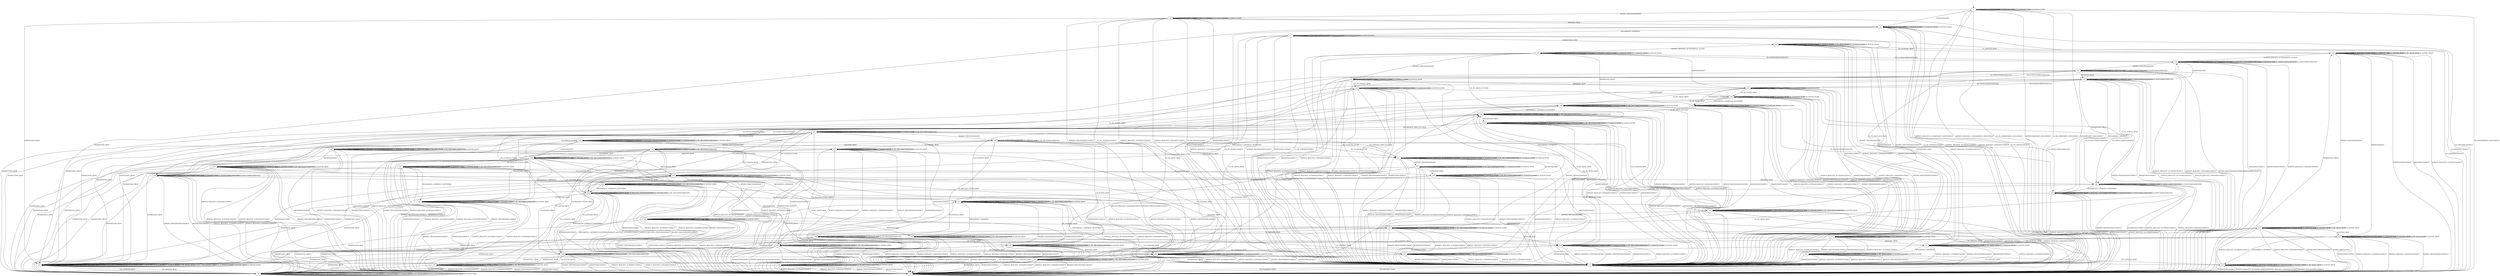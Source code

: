 digraph h10 {
s0 [label="s0"];
s1 [label="s1"];
s2 [label="s2"];
s3 [label="s3"];
s4 [label="s4"];
s5 [label="s5"];
s6 [label="s6"];
s7 [label="s7"];
s8 [label="s8"];
s9 [label="s9"];
s10 [label="s10"];
s11 [label="s11"];
s12 [label="s12"];
s13 [label="s13"];
s14 [label="s14"];
s15 [label="s15"];
s16 [label="s16"];
s17 [label="s17"];
s18 [label="s18"];
s19 [label="s19"];
s20 [label="s20"];
s21 [label="s21"];
s22 [label="s22"];
s23 [label="s23"];
s24 [label="s24"];
s25 [label="s25"];
s26 [label="s26"];
s27 [label="s27"];
s28 [label="s28"];
s29 [label="s29"];
s30 [label="s30"];
s31 [label="s31"];
s32 [label="s32"];
s33 [label="s33"];
s34 [label="s34"];
s35 [label="s35"];
s36 [label="s36"];
s37 [label="s37"];
s38 [label="s38"];
s39 [label="s39"];
s40 [label="s40"];
s41 [label="s41"];
s42 [label="s42"];
s43 [label="s43"];
s44 [label="s44"];
s45 [label="s45"];
s46 [label="s46"];
s47 [label="s47"];
s48 [label="s48"];
s49 [label="s49"];
s50 [label="s50"];
s51 [label="s51"];
s52 [label="s52"];
s53 [label="s53"];
s54 [label="s54"];
s55 [label="s55"];
s56 [label="s56"];
s57 [label="s57"];
s58 [label="s58"];
s59 [label="s59"];
s60 [label="s60"];
s61 [label="s61"];
s0 -> s1 [label="UA_PK_NOK/KEXINIT+DISCONNECT"];
s0 -> s1 [label="KEX30/KEXINIT+DISCONNECT"];
s0 -> s1 [label="SERVICE_REQUEST_AUTH/KEXINIT+DISCONNECT"];
s0 -> s1 [label="SERVICE_REQUEST_CONN/KEXINIT+DISCONNECT"];
s0 -> s1 [label="NEWKEYS/KEXINIT+DISCONNECT"];
s0 -> s0 [label="CH_REQUEST_PTY/CH_NONE"];
s0 -> s2 [label="CH_OPEN/KEXINIT+DISCONNECT"];
s0 -> s0 [label="CH_DATA/CH_NONE"];
s0 -> s1 [label="UA_PK_OK/KEXINIT+DISCONNECT"];
s0 -> s3 [label="KEXINIT_PROCEED/KEXINIT"];
s0 -> s0 [label="CH_CLOSE/CH_NONE"];
s0 -> s4 [label="KEXINIT/KEXINIT"];
s0 -> s0 [label="CH_EOF/CH_NONE"];
s1 -> s1 [label="UA_PK_NOK/NO_CONN"];
s1 -> s1 [label="KEX30/NO_CONN"];
s1 -> s1 [label="SERVICE_REQUEST_AUTH/NO_CONN"];
s1 -> s1 [label="SERVICE_REQUEST_CONN/NO_CONN"];
s1 -> s1 [label="NEWKEYS/NO_CONN"];
s1 -> s1 [label="CH_REQUEST_PTY/CH_NONE"];
s1 -> s2 [label="CH_OPEN/NO_CONN"];
s1 -> s1 [label="CH_DATA/CH_NONE"];
s1 -> s1 [label="UA_PK_OK/NO_CONN"];
s1 -> s1 [label="KEXINIT_PROCEED/NO_CONN"];
s1 -> s1 [label="CH_CLOSE/CH_NONE"];
s1 -> s1 [label="KEXINIT/NO_CONN"];
s1 -> s1 [label="CH_EOF/CH_NONE"];
s2 -> s2 [label="UA_PK_NOK/NO_CONN"];
s2 -> s2 [label="KEX30/NO_CONN"];
s2 -> s2 [label="SERVICE_REQUEST_AUTH/NO_CONN"];
s2 -> s2 [label="SERVICE_REQUEST_CONN/NO_CONN"];
s2 -> s2 [label="NEWKEYS/NO_CONN"];
s2 -> s2 [label="CH_REQUEST_PTY/NO_CONN"];
s2 -> s2 [label="CH_OPEN/CH_MAX"];
s2 -> s2 [label="CH_DATA/NO_CONN"];
s2 -> s2 [label="UA_PK_OK/NO_CONN"];
s2 -> s2 [label="KEXINIT_PROCEED/NO_CONN"];
s2 -> s1 [label="CH_CLOSE/NO_CONN"];
s2 -> s2 [label="KEXINIT/NO_CONN"];
s2 -> s2 [label="CH_EOF/NO_CONN"];
s3 -> s1 [label="UA_PK_NOK/DISCONNECT"];
s3 -> s4 [label="KEX30/NO_RESP"];
s3 -> s1 [label="SERVICE_REQUEST_AUTH/DISCONNECT"];
s3 -> s1 [label="SERVICE_REQUEST_CONN/DISCONNECT"];
s3 -> s5 [label="NEWKEYS/NO_RESP"];
s3 -> s3 [label="CH_REQUEST_PTY/CH_NONE"];
s3 -> s2 [label="CH_OPEN/DISCONNECT"];
s3 -> s3 [label="CH_DATA/CH_NONE"];
s3 -> s1 [label="UA_PK_OK/DISCONNECT"];
s3 -> s1 [label="KEXINIT_PROCEED/DISCONNECT"];
s3 -> s3 [label="CH_CLOSE/CH_NONE"];
s3 -> s1 [label="KEXINIT/DISCONNECT"];
s3 -> s3 [label="CH_EOF/CH_NONE"];
s4 -> s1 [label="UA_PK_NOK/DISCONNECT"];
s4 -> s7 [label="KEX30/KEX31+NEWKEYS"];
s4 -> s1 [label="SERVICE_REQUEST_AUTH/DISCONNECT"];
s4 -> s1 [label="SERVICE_REQUEST_CONN/DISCONNECT"];
s4 -> s5 [label="NEWKEYS/NO_RESP"];
s4 -> s4 [label="CH_REQUEST_PTY/CH_NONE"];
s4 -> s2 [label="CH_OPEN/DISCONNECT"];
s4 -> s4 [label="CH_DATA/CH_NONE"];
s4 -> s1 [label="UA_PK_OK/DISCONNECT"];
s4 -> s1 [label="KEXINIT_PROCEED/DISCONNECT"];
s4 -> s4 [label="CH_CLOSE/CH_NONE"];
s4 -> s1 [label="KEXINIT/DISCONNECT"];
s4 -> s4 [label="CH_EOF/CH_NONE"];
s5 -> s5 [label="UA_PK_NOK/NO_RESP"];
s5 -> s5 [label="KEX30/NO_RESP"];
s5 -> s5 [label="SERVICE_REQUEST_AUTH/NO_RESP"];
s5 -> s5 [label="SERVICE_REQUEST_CONN/NO_RESP"];
s5 -> s5 [label="NEWKEYS/NO_RESP"];
s5 -> s5 [label="CH_REQUEST_PTY/CH_NONE"];
s5 -> s6 [label="CH_OPEN/NO_RESP"];
s5 -> s5 [label="CH_DATA/CH_NONE"];
s5 -> s5 [label="UA_PK_OK/NO_RESP"];
s5 -> s5 [label="KEXINIT_PROCEED/NO_RESP"];
s5 -> s5 [label="CH_CLOSE/CH_NONE"];
s5 -> s5 [label="KEXINIT/NO_RESP"];
s5 -> s5 [label="CH_EOF/CH_NONE"];
s6 -> s6 [label="UA_PK_NOK/NO_RESP"];
s6 -> s6 [label="KEX30/NO_RESP"];
s6 -> s6 [label="SERVICE_REQUEST_AUTH/NO_RESP"];
s6 -> s6 [label="SERVICE_REQUEST_CONN/NO_RESP"];
s6 -> s6 [label="NEWKEYS/NO_RESP"];
s6 -> s6 [label="CH_REQUEST_PTY/NO_RESP"];
s6 -> s6 [label="CH_OPEN/CH_MAX"];
s6 -> s6 [label="CH_DATA/NO_RESP"];
s6 -> s6 [label="UA_PK_OK/NO_RESP"];
s6 -> s6 [label="KEXINIT_PROCEED/NO_RESP"];
s6 -> s5 [label="CH_CLOSE/NO_RESP"];
s6 -> s6 [label="KEXINIT/NO_RESP"];
s6 -> s6 [label="CH_EOF/NO_RESP"];
s7 -> s1 [label="UA_PK_NOK/DISCONNECT"];
s7 -> s7 [label="KEX30/NO_RESP"];
s7 -> s1 [label="SERVICE_REQUEST_AUTH/DISCONNECT"];
s7 -> s1 [label="SERVICE_REQUEST_CONN/DISCONNECT"];
s7 -> s8 [label="NEWKEYS/NO_RESP"];
s7 -> s7 [label="CH_REQUEST_PTY/CH_NONE"];
s7 -> s2 [label="CH_OPEN/DISCONNECT"];
s7 -> s7 [label="CH_DATA/CH_NONE"];
s7 -> s1 [label="UA_PK_OK/DISCONNECT"];
s7 -> s1 [label="KEXINIT_PROCEED/DISCONNECT"];
s7 -> s7 [label="CH_CLOSE/CH_NONE"];
s7 -> s1 [label="KEXINIT/DISCONNECT"];
s7 -> s7 [label="CH_EOF/CH_NONE"];
s8 -> s8 [label="UA_PK_NOK/NO_RESP"];
s8 -> s1 [label="KEX30/DISCONNECT"];
s8 -> s9 [label="SERVICE_REQUEST_AUTH/SERVICE_ACCEPT"];
s8 -> s1 [label="SERVICE_REQUEST_CONN/DISCONNECT"];
s8 -> s1 [label="NEWKEYS/DISCONNECT"];
s8 -> s8 [label="CH_REQUEST_PTY/CH_NONE"];
s8 -> s10 [label="CH_OPEN/NO_RESP"];
s8 -> s8 [label="CH_DATA/CH_NONE"];
s8 -> s8 [label="UA_PK_OK/NO_RESP"];
s8 -> s11 [label="KEXINIT_PROCEED/KEXINIT"];
s8 -> s8 [label="CH_CLOSE/CH_NONE"];
s8 -> s12 [label="KEXINIT/KEXINIT"];
s8 -> s8 [label="CH_EOF/CH_NONE"];
s9 -> s9 [label="UA_PK_NOK/UA_FAILURE"];
s9 -> s1 [label="KEX30/DISCONNECT"];
s9 -> s9 [label="SERVICE_REQUEST_AUTH/SERVICE_ACCEPT"];
s9 -> s1 [label="SERVICE_REQUEST_CONN/DISCONNECT"];
s9 -> s1 [label="NEWKEYS/DISCONNECT"];
s9 -> s9 [label="CH_REQUEST_PTY/CH_NONE"];
s9 -> s13 [label="CH_OPEN/UNIMPLEMENTED"];
s9 -> s9 [label="CH_DATA/CH_NONE"];
s9 -> s14 [label="UA_PK_OK/UA_SUCCESS"];
s9 -> s15 [label="KEXINIT_PROCEED/KEXINIT"];
s9 -> s9 [label="CH_CLOSE/CH_NONE"];
s9 -> s16 [label="KEXINIT/KEXINIT"];
s9 -> s9 [label="CH_EOF/CH_NONE"];
s10 -> s10 [label="UA_PK_NOK/NO_RESP"];
s10 -> s2 [label="KEX30/DISCONNECT"];
s10 -> s13 [label="SERVICE_REQUEST_AUTH/SERVICE_ACCEPT"];
s10 -> s2 [label="SERVICE_REQUEST_CONN/DISCONNECT"];
s10 -> s2 [label="NEWKEYS/DISCONNECT"];
s10 -> s10 [label="CH_REQUEST_PTY/NO_RESP"];
s10 -> s10 [label="CH_OPEN/CH_MAX"];
s10 -> s10 [label="CH_DATA/NO_RESP"];
s10 -> s10 [label="UA_PK_OK/NO_RESP"];
s10 -> s17 [label="KEXINIT_PROCEED/KEXINIT"];
s10 -> s8 [label="CH_CLOSE/NO_RESP"];
s10 -> s18 [label="KEXINIT/KEXINIT"];
s10 -> s10 [label="CH_EOF/NO_RESP"];
s11 -> s11 [label="UA_PK_NOK/NO_RESP"];
s11 -> s12 [label="KEX30/NO_RESP"];
s11 -> s1 [label="SERVICE_REQUEST_AUTH/DISCONNECT"];
s11 -> s1 [label="SERVICE_REQUEST_CONN/DISCONNECT"];
s11 -> s5 [label="NEWKEYS/NO_RESP"];
s11 -> s11 [label="CH_REQUEST_PTY/CH_NONE"];
s11 -> s17 [label="CH_OPEN/NO_RESP"];
s11 -> s11 [label="CH_DATA/CH_NONE"];
s11 -> s11 [label="UA_PK_OK/NO_RESP"];
s11 -> s1 [label="KEXINIT_PROCEED/DISCONNECT"];
s11 -> s11 [label="CH_CLOSE/CH_NONE"];
s11 -> s1 [label="KEXINIT/DISCONNECT"];
s11 -> s11 [label="CH_EOF/CH_NONE"];
s12 -> s12 [label="UA_PK_NOK/NO_RESP"];
s12 -> s19 [label="KEX30/KEX31+NEWKEYS"];
s12 -> s1 [label="SERVICE_REQUEST_AUTH/DISCONNECT"];
s12 -> s1 [label="SERVICE_REQUEST_CONN/DISCONNECT"];
s12 -> s5 [label="NEWKEYS/NO_RESP"];
s12 -> s12 [label="CH_REQUEST_PTY/CH_NONE"];
s12 -> s18 [label="CH_OPEN/NO_RESP"];
s12 -> s12 [label="CH_DATA/CH_NONE"];
s12 -> s12 [label="UA_PK_OK/NO_RESP"];
s12 -> s1 [label="KEXINIT_PROCEED/DISCONNECT"];
s12 -> s12 [label="CH_CLOSE/CH_NONE"];
s12 -> s1 [label="KEXINIT/DISCONNECT"];
s12 -> s12 [label="CH_EOF/CH_NONE"];
s13 -> s13 [label="UA_PK_NOK/UA_FAILURE"];
s13 -> s2 [label="KEX30/DISCONNECT"];
s13 -> s13 [label="SERVICE_REQUEST_AUTH/SERVICE_ACCEPT"];
s13 -> s2 [label="SERVICE_REQUEST_CONN/DISCONNECT"];
s13 -> s2 [label="NEWKEYS/DISCONNECT"];
s13 -> s13 [label="CH_REQUEST_PTY/UNIMPLEMENTED"];
s13 -> s13 [label="CH_OPEN/CH_MAX"];
s13 -> s13 [label="CH_DATA/UNIMPLEMENTED"];
s13 -> s20 [label="UA_PK_OK/UA_SUCCESS"];
s13 -> s21 [label="KEXINIT_PROCEED/KEXINIT"];
s13 -> s9 [label="CH_CLOSE/UNIMPLEMENTED"];
s13 -> s22 [label="KEXINIT/KEXINIT"];
s13 -> s13 [label="CH_EOF/UNIMPLEMENTED"];
s14 -> s14 [label="UA_PK_NOK/UNIMPLEMENTED"];
s14 -> s1 [label="KEX30/DISCONNECT"];
s14 -> s14 [label="SERVICE_REQUEST_AUTH/SERVICE_ACCEPT"];
s14 -> s1 [label="SERVICE_REQUEST_CONN/DISCONNECT"];
s14 -> s1 [label="NEWKEYS/DISCONNECT"];
s14 -> s14 [label="CH_REQUEST_PTY/CH_NONE"];
s14 -> s23 [label="CH_OPEN/CH_OPEN_SUCCESS"];
s14 -> s14 [label="CH_DATA/CH_NONE"];
s14 -> s14 [label="UA_PK_OK/UNIMPLEMENTED"];
s14 -> s24 [label="KEXINIT_PROCEED/KEXINIT"];
s14 -> s14 [label="CH_CLOSE/CH_NONE"];
s14 -> s25 [label="KEXINIT/KEXINIT"];
s14 -> s14 [label="CH_EOF/CH_NONE"];
s15 -> s26 [label="UA_PK_NOK/NO_RESP"];
s15 -> s16 [label="KEX30/NO_RESP"];
s15 -> s1 [label="SERVICE_REQUEST_AUTH/DISCONNECT"];
s15 -> s1 [label="SERVICE_REQUEST_CONN/DISCONNECT"];
s15 -> s5 [label="NEWKEYS/NO_RESP"];
s15 -> s15 [label="CH_REQUEST_PTY/CH_NONE"];
s15 -> s21 [label="CH_OPEN/UNIMPLEMENTED"];
s15 -> s15 [label="CH_DATA/CH_NONE"];
s15 -> s27 [label="UA_PK_OK/NO_RESP"];
s15 -> s1 [label="KEXINIT_PROCEED/DISCONNECT"];
s15 -> s15 [label="CH_CLOSE/CH_NONE"];
s15 -> s1 [label="KEXINIT/DISCONNECT"];
s15 -> s15 [label="CH_EOF/CH_NONE"];
s16 -> s28 [label="UA_PK_NOK/NO_RESP"];
s16 -> s29 [label="KEX30/KEX31+NEWKEYS"];
s16 -> s1 [label="SERVICE_REQUEST_AUTH/DISCONNECT"];
s16 -> s1 [label="SERVICE_REQUEST_CONN/DISCONNECT"];
s16 -> s5 [label="NEWKEYS/NO_RESP"];
s16 -> s16 [label="CH_REQUEST_PTY/CH_NONE"];
s16 -> s22 [label="CH_OPEN/UNIMPLEMENTED"];
s16 -> s16 [label="CH_DATA/CH_NONE"];
s16 -> s30 [label="UA_PK_OK/NO_RESP"];
s16 -> s1 [label="KEXINIT_PROCEED/DISCONNECT"];
s16 -> s16 [label="CH_CLOSE/CH_NONE"];
s16 -> s1 [label="KEXINIT/DISCONNECT"];
s16 -> s16 [label="CH_EOF/CH_NONE"];
s17 -> s17 [label="UA_PK_NOK/NO_RESP"];
s17 -> s18 [label="KEX30/NO_RESP"];
s17 -> s2 [label="SERVICE_REQUEST_AUTH/DISCONNECT"];
s17 -> s2 [label="SERVICE_REQUEST_CONN/DISCONNECT"];
s17 -> s6 [label="NEWKEYS/NO_RESP"];
s17 -> s17 [label="CH_REQUEST_PTY/NO_RESP"];
s17 -> s17 [label="CH_OPEN/CH_MAX"];
s17 -> s17 [label="CH_DATA/NO_RESP"];
s17 -> s17 [label="UA_PK_OK/NO_RESP"];
s17 -> s2 [label="KEXINIT_PROCEED/DISCONNECT"];
s17 -> s11 [label="CH_CLOSE/NO_RESP"];
s17 -> s2 [label="KEXINIT/DISCONNECT"];
s17 -> s17 [label="CH_EOF/NO_RESP"];
s18 -> s18 [label="UA_PK_NOK/NO_RESP"];
s18 -> s31 [label="KEX30/KEX31+NEWKEYS"];
s18 -> s2 [label="SERVICE_REQUEST_AUTH/DISCONNECT"];
s18 -> s2 [label="SERVICE_REQUEST_CONN/DISCONNECT"];
s18 -> s6 [label="NEWKEYS/NO_RESP"];
s18 -> s18 [label="CH_REQUEST_PTY/NO_RESP"];
s18 -> s18 [label="CH_OPEN/CH_MAX"];
s18 -> s18 [label="CH_DATA/NO_RESP"];
s18 -> s18 [label="UA_PK_OK/NO_RESP"];
s18 -> s2 [label="KEXINIT_PROCEED/DISCONNECT"];
s18 -> s12 [label="CH_CLOSE/NO_RESP"];
s18 -> s2 [label="KEXINIT/DISCONNECT"];
s18 -> s18 [label="CH_EOF/NO_RESP"];
s19 -> s19 [label="UA_PK_NOK/NO_RESP"];
s19 -> s19 [label="KEX30/NO_RESP"];
s19 -> s1 [label="SERVICE_REQUEST_AUTH/DISCONNECT"];
s19 -> s1 [label="SERVICE_REQUEST_CONN/DISCONNECT"];
s19 -> s8 [label="NEWKEYS/NO_RESP"];
s19 -> s19 [label="CH_REQUEST_PTY/CH_NONE"];
s19 -> s31 [label="CH_OPEN/NO_RESP"];
s19 -> s19 [label="CH_DATA/CH_NONE"];
s19 -> s19 [label="UA_PK_OK/NO_RESP"];
s19 -> s1 [label="KEXINIT_PROCEED/DISCONNECT"];
s19 -> s19 [label="CH_CLOSE/CH_NONE"];
s19 -> s1 [label="KEXINIT/DISCONNECT"];
s19 -> s19 [label="CH_EOF/CH_NONE"];
s20 -> s20 [label="UA_PK_NOK/UNIMPLEMENTED"];
s20 -> s2 [label="KEX30/DISCONNECT"];
s20 -> s20 [label="SERVICE_REQUEST_AUTH/SERVICE_ACCEPT"];
s20 -> s2 [label="SERVICE_REQUEST_CONN/DISCONNECT"];
s20 -> s2 [label="NEWKEYS/DISCONNECT"];
s20 -> s20 [label="CH_REQUEST_PTY/NO_RESP"];
s20 -> s20 [label="CH_OPEN/CH_MAX"];
s20 -> s20 [label="CH_DATA/NO_RESP"];
s20 -> s20 [label="UA_PK_OK/UNIMPLEMENTED"];
s20 -> s32 [label="KEXINIT_PROCEED/KEXINIT"];
s20 -> s14 [label="CH_CLOSE/NO_RESP"];
s20 -> s33 [label="KEXINIT/KEXINIT"];
s20 -> s20 [label="CH_EOF/NO_RESP"];
s21 -> s34 [label="UA_PK_NOK/NO_RESP"];
s21 -> s22 [label="KEX30/NO_RESP"];
s21 -> s2 [label="SERVICE_REQUEST_AUTH/DISCONNECT"];
s21 -> s2 [label="SERVICE_REQUEST_CONN/DISCONNECT"];
s21 -> s6 [label="NEWKEYS/NO_RESP"];
s21 -> s21 [label="CH_REQUEST_PTY/UNIMPLEMENTED"];
s21 -> s21 [label="CH_OPEN/CH_MAX"];
s21 -> s21 [label="CH_DATA/UNIMPLEMENTED"];
s21 -> s35 [label="UA_PK_OK/NO_RESP"];
s21 -> s2 [label="KEXINIT_PROCEED/DISCONNECT"];
s21 -> s15 [label="CH_CLOSE/UNIMPLEMENTED"];
s21 -> s2 [label="KEXINIT/DISCONNECT"];
s21 -> s21 [label="CH_EOF/UNIMPLEMENTED"];
s22 -> s36 [label="UA_PK_NOK/NO_RESP"];
s22 -> s37 [label="KEX30/KEX31+NEWKEYS"];
s22 -> s2 [label="SERVICE_REQUEST_AUTH/DISCONNECT"];
s22 -> s2 [label="SERVICE_REQUEST_CONN/DISCONNECT"];
s22 -> s6 [label="NEWKEYS/NO_RESP"];
s22 -> s22 [label="CH_REQUEST_PTY/UNIMPLEMENTED"];
s22 -> s22 [label="CH_OPEN/CH_MAX"];
s22 -> s22 [label="CH_DATA/UNIMPLEMENTED"];
s22 -> s38 [label="UA_PK_OK/NO_RESP"];
s22 -> s2 [label="KEXINIT_PROCEED/DISCONNECT"];
s22 -> s16 [label="CH_CLOSE/UNIMPLEMENTED"];
s22 -> s2 [label="KEXINIT/DISCONNECT"];
s22 -> s22 [label="CH_EOF/UNIMPLEMENTED"];
s23 -> s23 [label="UA_PK_NOK/UNIMPLEMENTED"];
s23 -> s2 [label="KEX30/DISCONNECT"];
s23 -> s23 [label="SERVICE_REQUEST_AUTH/SERVICE_ACCEPT"];
s23 -> s2 [label="SERVICE_REQUEST_CONN/DISCONNECT"];
s23 -> s2 [label="NEWKEYS/DISCONNECT"];
s23 -> s23 [label="CH_REQUEST_PTY/CH_SUCCESS"];
s23 -> s23 [label="CH_OPEN/CH_MAX"];
s23 -> s39 [label="CH_DATA/NO_RESP"];
s23 -> s23 [label="UA_PK_OK/UNIMPLEMENTED"];
s23 -> s48 [label="KEXINIT_PROCEED/KEXINIT"];
s23 -> s52 [label="CH_CLOSE/CH_CLOSE"];
s23 -> s44 [label="KEXINIT/KEXINIT"];
s23 -> s60 [label="CH_EOF/CH_CLOSE"];
s24 -> s24 [label="UA_PK_NOK/UNIMPLEMENTED"];
s24 -> s25 [label="KEX30/NO_RESP"];
s24 -> s1 [label="SERVICE_REQUEST_AUTH/DISCONNECT"];
s24 -> s1 [label="SERVICE_REQUEST_CONN/DISCONNECT"];
s24 -> s5 [label="NEWKEYS/NO_RESP"];
s24 -> s24 [label="CH_REQUEST_PTY/CH_NONE"];
s24 -> s49 [label="CH_OPEN/NO_RESP"];
s24 -> s24 [label="CH_DATA/CH_NONE"];
s24 -> s24 [label="UA_PK_OK/UNIMPLEMENTED"];
s24 -> s1 [label="KEXINIT_PROCEED/DISCONNECT"];
s24 -> s24 [label="CH_CLOSE/CH_NONE"];
s24 -> s1 [label="KEXINIT/DISCONNECT"];
s24 -> s24 [label="CH_EOF/CH_NONE"];
s25 -> s25 [label="UA_PK_NOK/UNIMPLEMENTED"];
s25 -> s40 [label="KEX30/KEX31+NEWKEYS"];
s25 -> s1 [label="SERVICE_REQUEST_AUTH/DISCONNECT"];
s25 -> s1 [label="SERVICE_REQUEST_CONN/DISCONNECT"];
s25 -> s5 [label="NEWKEYS/NO_RESP"];
s25 -> s25 [label="CH_REQUEST_PTY/CH_NONE"];
s25 -> s45 [label="CH_OPEN/NO_RESP"];
s25 -> s25 [label="CH_DATA/CH_NONE"];
s25 -> s25 [label="UA_PK_OK/UNIMPLEMENTED"];
s25 -> s1 [label="KEXINIT_PROCEED/DISCONNECT"];
s25 -> s25 [label="CH_CLOSE/CH_NONE"];
s25 -> s1 [label="KEXINIT/DISCONNECT"];
s25 -> s25 [label="CH_EOF/CH_NONE"];
s26 -> s26 [label="UA_PK_NOK/NO_RESP"];
s26 -> s28 [label="KEX30/NO_RESP"];
s26 -> s1 [label="SERVICE_REQUEST_AUTH/DISCONNECT"];
s26 -> s1 [label="SERVICE_REQUEST_CONN/DISCONNECT"];
s26 -> s5 [label="NEWKEYS/NO_RESP"];
s26 -> s26 [label="CH_REQUEST_PTY/CH_NONE"];
s26 -> s34 [label="CH_OPEN/UNIMPLEMENTED"];
s26 -> s26 [label="CH_DATA/CH_NONE"];
s26 -> s27 [label="UA_PK_OK/NO_RESP"];
s26 -> s1 [label="KEXINIT_PROCEED/DISCONNECT"];
s26 -> s26 [label="CH_CLOSE/CH_NONE"];
s26 -> s1 [label="KEXINIT/DISCONNECT"];
s26 -> s26 [label="CH_EOF/CH_NONE"];
s27 -> s27 [label="UA_PK_NOK/UNIMPLEMENTED"];
s27 -> s30 [label="KEX30/NO_RESP"];
s27 -> s1 [label="SERVICE_REQUEST_AUTH/DISCONNECT"];
s27 -> s1 [label="SERVICE_REQUEST_CONN/DISCONNECT"];
s27 -> s5 [label="NEWKEYS/NO_RESP"];
s27 -> s27 [label="CH_REQUEST_PTY/CH_NONE"];
s27 -> s49 [label="CH_OPEN/NO_RESP"];
s27 -> s27 [label="CH_DATA/CH_NONE"];
s27 -> s27 [label="UA_PK_OK/UNIMPLEMENTED"];
s27 -> s1 [label="KEXINIT_PROCEED/DISCONNECT"];
s27 -> s27 [label="CH_CLOSE/CH_NONE"];
s27 -> s1 [label="KEXINIT/DISCONNECT"];
s27 -> s27 [label="CH_EOF/CH_NONE"];
s28 -> s28 [label="UA_PK_NOK/NO_RESP"];
s28 -> s29 [label="KEX30/KEX31+NEWKEYS+BUFFERED"];
s28 -> s1 [label="SERVICE_REQUEST_AUTH/DISCONNECT"];
s28 -> s1 [label="SERVICE_REQUEST_CONN/DISCONNECT"];
s28 -> s5 [label="NEWKEYS/NO_RESP"];
s28 -> s28 [label="CH_REQUEST_PTY/CH_NONE"];
s28 -> s36 [label="CH_OPEN/UNIMPLEMENTED"];
s28 -> s28 [label="CH_DATA/CH_NONE"];
s28 -> s30 [label="UA_PK_OK/NO_RESP"];
s28 -> s1 [label="KEXINIT_PROCEED/DISCONNECT"];
s28 -> s28 [label="CH_CLOSE/CH_NONE"];
s28 -> s1 [label="KEXINIT/DISCONNECT"];
s28 -> s28 [label="CH_EOF/CH_NONE"];
s29 -> s29 [label="UA_PK_NOK/UA_FAILURE"];
s29 -> s29 [label="KEX30/NO_RESP"];
s29 -> s1 [label="SERVICE_REQUEST_AUTH/DISCONNECT"];
s29 -> s1 [label="SERVICE_REQUEST_CONN/DISCONNECT"];
s29 -> s9 [label="NEWKEYS/NO_RESP"];
s29 -> s29 [label="CH_REQUEST_PTY/CH_NONE"];
s29 -> s37 [label="CH_OPEN/UNIMPLEMENTED"];
s29 -> s29 [label="CH_DATA/CH_NONE"];
s29 -> s40 [label="UA_PK_OK/UA_SUCCESS"];
s29 -> s1 [label="KEXINIT_PROCEED/DISCONNECT"];
s29 -> s29 [label="CH_CLOSE/CH_NONE"];
s29 -> s1 [label="KEXINIT/DISCONNECT"];
s29 -> s29 [label="CH_EOF/CH_NONE"];
s30 -> s30 [label="UA_PK_NOK/UNIMPLEMENTED"];
s30 -> s40 [label="KEX30/KEX31+NEWKEYS+BUFFERED"];
s30 -> s1 [label="SERVICE_REQUEST_AUTH/DISCONNECT"];
s30 -> s1 [label="SERVICE_REQUEST_CONN/DISCONNECT"];
s30 -> s5 [label="NEWKEYS/NO_RESP"];
s30 -> s30 [label="CH_REQUEST_PTY/CH_NONE"];
s30 -> s45 [label="CH_OPEN/NO_RESP"];
s30 -> s30 [label="CH_DATA/CH_NONE"];
s30 -> s30 [label="UA_PK_OK/UNIMPLEMENTED"];
s30 -> s1 [label="KEXINIT_PROCEED/DISCONNECT"];
s30 -> s30 [label="CH_CLOSE/CH_NONE"];
s30 -> s1 [label="KEXINIT/DISCONNECT"];
s30 -> s30 [label="CH_EOF/CH_NONE"];
s31 -> s31 [label="UA_PK_NOK/NO_RESP"];
s31 -> s31 [label="KEX30/NO_RESP"];
s31 -> s2 [label="SERVICE_REQUEST_AUTH/DISCONNECT"];
s31 -> s2 [label="SERVICE_REQUEST_CONN/DISCONNECT"];
s31 -> s10 [label="NEWKEYS/NO_RESP"];
s31 -> s31 [label="CH_REQUEST_PTY/NO_RESP"];
s31 -> s31 [label="CH_OPEN/CH_MAX"];
s31 -> s31 [label="CH_DATA/NO_RESP"];
s31 -> s31 [label="UA_PK_OK/NO_RESP"];
s31 -> s2 [label="KEXINIT_PROCEED/DISCONNECT"];
s31 -> s19 [label="CH_CLOSE/NO_RESP"];
s31 -> s2 [label="KEXINIT/DISCONNECT"];
s31 -> s31 [label="CH_EOF/NO_RESP"];
s32 -> s32 [label="UA_PK_NOK/UNIMPLEMENTED"];
s32 -> s33 [label="KEX30/NO_RESP"];
s32 -> s2 [label="SERVICE_REQUEST_AUTH/DISCONNECT"];
s32 -> s2 [label="SERVICE_REQUEST_CONN/DISCONNECT"];
s32 -> s6 [label="NEWKEYS/NO_RESP"];
s32 -> s32 [label="CH_REQUEST_PTY/NO_RESP"];
s32 -> s32 [label="CH_OPEN/CH_MAX"];
s32 -> s32 [label="CH_DATA/NO_RESP"];
s32 -> s32 [label="UA_PK_OK/UNIMPLEMENTED"];
s32 -> s2 [label="KEXINIT_PROCEED/DISCONNECT"];
s32 -> s24 [label="CH_CLOSE/NO_RESP"];
s32 -> s2 [label="KEXINIT/DISCONNECT"];
s32 -> s32 [label="CH_EOF/NO_RESP"];
s33 -> s33 [label="UA_PK_NOK/UNIMPLEMENTED"];
s33 -> s41 [label="KEX30/KEX31+NEWKEYS"];
s33 -> s2 [label="SERVICE_REQUEST_AUTH/DISCONNECT"];
s33 -> s2 [label="SERVICE_REQUEST_CONN/DISCONNECT"];
s33 -> s6 [label="NEWKEYS/NO_RESP"];
s33 -> s33 [label="CH_REQUEST_PTY/NO_RESP"];
s33 -> s33 [label="CH_OPEN/CH_MAX"];
s33 -> s33 [label="CH_DATA/NO_RESP"];
s33 -> s33 [label="UA_PK_OK/UNIMPLEMENTED"];
s33 -> s2 [label="KEXINIT_PROCEED/DISCONNECT"];
s33 -> s25 [label="CH_CLOSE/NO_RESP"];
s33 -> s2 [label="KEXINIT/DISCONNECT"];
s33 -> s33 [label="CH_EOF/NO_RESP"];
s34 -> s34 [label="UA_PK_NOK/NO_RESP"];
s34 -> s36 [label="KEX30/NO_RESP"];
s34 -> s2 [label="SERVICE_REQUEST_AUTH/DISCONNECT"];
s34 -> s2 [label="SERVICE_REQUEST_CONN/DISCONNECT"];
s34 -> s6 [label="NEWKEYS/NO_RESP"];
s34 -> s34 [label="CH_REQUEST_PTY/UNIMPLEMENTED"];
s34 -> s34 [label="CH_OPEN/CH_MAX"];
s34 -> s34 [label="CH_DATA/UNIMPLEMENTED"];
s34 -> s35 [label="UA_PK_OK/NO_RESP"];
s34 -> s2 [label="KEXINIT_PROCEED/DISCONNECT"];
s34 -> s26 [label="CH_CLOSE/UNIMPLEMENTED"];
s34 -> s2 [label="KEXINIT/DISCONNECT"];
s34 -> s34 [label="CH_EOF/UNIMPLEMENTED"];
s35 -> s35 [label="UA_PK_NOK/UNIMPLEMENTED"];
s35 -> s38 [label="KEX30/NO_RESP"];
s35 -> s2 [label="SERVICE_REQUEST_AUTH/DISCONNECT"];
s35 -> s2 [label="SERVICE_REQUEST_CONN/DISCONNECT"];
s35 -> s6 [label="NEWKEYS/NO_RESP"];
s35 -> s35 [label="CH_REQUEST_PTY/NO_RESP"];
s35 -> s35 [label="CH_OPEN/CH_MAX"];
s35 -> s35 [label="CH_DATA/NO_RESP"];
s35 -> s35 [label="UA_PK_OK/UNIMPLEMENTED"];
s35 -> s2 [label="KEXINIT_PROCEED/DISCONNECT"];
s35 -> s27 [label="CH_CLOSE/NO_RESP"];
s35 -> s2 [label="KEXINIT/DISCONNECT"];
s35 -> s35 [label="CH_EOF/NO_RESP"];
s36 -> s36 [label="UA_PK_NOK/NO_RESP"];
s36 -> s37 [label="KEX30/KEX31+NEWKEYS+BUFFERED"];
s36 -> s2 [label="SERVICE_REQUEST_AUTH/DISCONNECT"];
s36 -> s2 [label="SERVICE_REQUEST_CONN/DISCONNECT"];
s36 -> s6 [label="NEWKEYS/NO_RESP"];
s36 -> s36 [label="CH_REQUEST_PTY/UNIMPLEMENTED"];
s36 -> s36 [label="CH_OPEN/CH_MAX"];
s36 -> s36 [label="CH_DATA/UNIMPLEMENTED"];
s36 -> s38 [label="UA_PK_OK/NO_RESP"];
s36 -> s2 [label="KEXINIT_PROCEED/DISCONNECT"];
s36 -> s28 [label="CH_CLOSE/UNIMPLEMENTED"];
s36 -> s2 [label="KEXINIT/DISCONNECT"];
s36 -> s36 [label="CH_EOF/UNIMPLEMENTED"];
s37 -> s37 [label="UA_PK_NOK/UA_FAILURE"];
s37 -> s37 [label="KEX30/NO_RESP"];
s37 -> s2 [label="SERVICE_REQUEST_AUTH/DISCONNECT"];
s37 -> s2 [label="SERVICE_REQUEST_CONN/DISCONNECT"];
s37 -> s13 [label="NEWKEYS/NO_RESP"];
s37 -> s37 [label="CH_REQUEST_PTY/UNIMPLEMENTED"];
s37 -> s37 [label="CH_OPEN/CH_MAX"];
s37 -> s37 [label="CH_DATA/UNIMPLEMENTED"];
s37 -> s41 [label="UA_PK_OK/UA_SUCCESS"];
s37 -> s2 [label="KEXINIT_PROCEED/DISCONNECT"];
s37 -> s29 [label="CH_CLOSE/UNIMPLEMENTED"];
s37 -> s2 [label="KEXINIT/DISCONNECT"];
s37 -> s37 [label="CH_EOF/UNIMPLEMENTED"];
s38 -> s38 [label="UA_PK_NOK/UNIMPLEMENTED"];
s38 -> s41 [label="KEX30/KEX31+NEWKEYS+BUFFERED"];
s38 -> s2 [label="SERVICE_REQUEST_AUTH/DISCONNECT"];
s38 -> s2 [label="SERVICE_REQUEST_CONN/DISCONNECT"];
s38 -> s6 [label="NEWKEYS/NO_RESP"];
s38 -> s38 [label="CH_REQUEST_PTY/NO_RESP"];
s38 -> s38 [label="CH_OPEN/CH_MAX"];
s38 -> s38 [label="CH_DATA/NO_RESP"];
s38 -> s38 [label="UA_PK_OK/UNIMPLEMENTED"];
s38 -> s2 [label="KEXINIT_PROCEED/DISCONNECT"];
s38 -> s30 [label="CH_CLOSE/NO_RESP"];
s38 -> s2 [label="KEXINIT/DISCONNECT"];
s38 -> s38 [label="CH_EOF/NO_RESP"];
s39 -> s39 [label="UA_PK_NOK/UNIMPLEMENTED"];
s39 -> s2 [label="KEX30/DISCONNECT"];
s39 -> s39 [label="SERVICE_REQUEST_AUTH/SERVICE_ACCEPT"];
s39 -> s2 [label="SERVICE_REQUEST_CONN/DISCONNECT"];
s39 -> s2 [label="NEWKEYS/DISCONNECT"];
s39 -> s39 [label="CH_REQUEST_PTY/CH_SUCCESS"];
s39 -> s39 [label="CH_OPEN/CH_MAX"];
s39 -> s39 [label="CH_DATA/NO_RESP"];
s39 -> s39 [label="UA_PK_OK/UNIMPLEMENTED"];
s39 -> s50 [label="KEXINIT_PROCEED/KEXINIT"];
s39 -> s52 [label="CH_CLOSE/CH_CLOSE"];
s39 -> s46 [label="KEXINIT/KEXINIT"];
s39 -> s39 [label="CH_EOF/NO_RESP"];
s40 -> s40 [label="UA_PK_NOK/UNIMPLEMENTED"];
s40 -> s40 [label="KEX30/NO_RESP"];
s40 -> s1 [label="SERVICE_REQUEST_AUTH/DISCONNECT"];
s40 -> s1 [label="SERVICE_REQUEST_CONN/DISCONNECT"];
s40 -> s14 [label="NEWKEYS/NO_RESP"];
s40 -> s40 [label="CH_REQUEST_PTY/CH_NONE"];
s40 -> s42 [label="CH_OPEN/CH_OPEN_SUCCESS"];
s40 -> s40 [label="CH_DATA/CH_NONE"];
s40 -> s40 [label="UA_PK_OK/UNIMPLEMENTED"];
s40 -> s1 [label="KEXINIT_PROCEED/DISCONNECT"];
s40 -> s40 [label="CH_CLOSE/CH_NONE"];
s40 -> s1 [label="KEXINIT/DISCONNECT"];
s40 -> s40 [label="CH_EOF/CH_NONE"];
s41 -> s41 [label="UA_PK_NOK/UNIMPLEMENTED"];
s41 -> s41 [label="KEX30/NO_RESP"];
s41 -> s2 [label="SERVICE_REQUEST_AUTH/DISCONNECT"];
s41 -> s2 [label="SERVICE_REQUEST_CONN/DISCONNECT"];
s41 -> s20 [label="NEWKEYS/NO_RESP"];
s41 -> s41 [label="CH_REQUEST_PTY/NO_RESP"];
s41 -> s41 [label="CH_OPEN/CH_MAX"];
s41 -> s41 [label="CH_DATA/NO_RESP"];
s41 -> s41 [label="UA_PK_OK/UNIMPLEMENTED"];
s41 -> s2 [label="KEXINIT_PROCEED/DISCONNECT"];
s41 -> s40 [label="CH_CLOSE/NO_RESP"];
s41 -> s2 [label="KEXINIT/DISCONNECT"];
s41 -> s41 [label="CH_EOF/NO_RESP"];
s42 -> s42 [label="UA_PK_NOK/UNIMPLEMENTED"];
s42 -> s42 [label="KEX30/NO_RESP"];
s42 -> s2 [label="SERVICE_REQUEST_AUTH/DISCONNECT"];
s42 -> s2 [label="SERVICE_REQUEST_CONN/DISCONNECT"];
s42 -> s23 [label="NEWKEYS/NO_RESP"];
s42 -> s42 [label="CH_REQUEST_PTY/CH_SUCCESS"];
s42 -> s42 [label="CH_OPEN/CH_MAX"];
s42 -> s43 [label="CH_DATA/NO_RESP"];
s42 -> s42 [label="UA_PK_OK/UNIMPLEMENTED"];
s42 -> s2 [label="KEXINIT_PROCEED/DISCONNECT"];
s42 -> s40 [label="CH_CLOSE/CH_CLOSE"];
s42 -> s2 [label="KEXINIT/DISCONNECT"];
s42 -> s41 [label="CH_EOF/CH_CLOSE"];
s43 -> s43 [label="UA_PK_NOK/UNIMPLEMENTED"];
s43 -> s43 [label="KEX30/NO_RESP"];
s43 -> s2 [label="SERVICE_REQUEST_AUTH/DISCONNECT"];
s43 -> s2 [label="SERVICE_REQUEST_CONN/DISCONNECT"];
s43 -> s39 [label="NEWKEYS/NO_RESP"];
s43 -> s43 [label="CH_REQUEST_PTY/CH_SUCCESS"];
s43 -> s43 [label="CH_OPEN/CH_MAX"];
s43 -> s43 [label="CH_DATA/NO_RESP"];
s43 -> s43 [label="UA_PK_OK/UNIMPLEMENTED"];
s43 -> s2 [label="KEXINIT_PROCEED/DISCONNECT"];
s43 -> s40 [label="CH_CLOSE/CH_CLOSE"];
s43 -> s2 [label="KEXINIT/DISCONNECT"];
s43 -> s43 [label="CH_EOF/NO_RESP"];
s44 -> s44 [label="UA_PK_NOK/UNIMPLEMENTED"];
s44 -> s42 [label="KEX30/KEX31+NEWKEYS"];
s44 -> s2 [label="SERVICE_REQUEST_AUTH/DISCONNECT"];
s44 -> s2 [label="SERVICE_REQUEST_CONN/DISCONNECT"];
s44 -> s6 [label="NEWKEYS/NO_RESP"];
s44 -> s45 [label="CH_REQUEST_PTY/NO_RESP"];
s44 -> s44 [label="CH_OPEN/CH_MAX"];
s44 -> s46 [label="CH_DATA/NO_RESP"];
s44 -> s44 [label="UA_PK_OK/UNIMPLEMENTED"];
s44 -> s2 [label="KEXINIT_PROCEED/DISCONNECT"];
s44 -> s53 [label="CH_CLOSE/NO_RESP"];
s44 -> s2 [label="KEXINIT/DISCONNECT"];
s44 -> s59 [label="CH_EOF/NO_RESP"];
s45 -> s45 [label="UA_PK_NOK/UNIMPLEMENTED"];
s45 -> s42 [label="KEX30/KEX31+NEWKEYS+BUFFERED"];
s45 -> s2 [label="SERVICE_REQUEST_AUTH/DISCONNECT"];
s45 -> s2 [label="SERVICE_REQUEST_CONN/DISCONNECT"];
s45 -> s6 [label="NEWKEYS/NO_RESP"];
s45 -> s45 [label="CH_REQUEST_PTY/NO_RESP"];
s45 -> s45 [label="CH_OPEN/CH_MAX"];
s45 -> s47 [label="CH_DATA/NO_RESP"];
s45 -> s45 [label="UA_PK_OK/UNIMPLEMENTED"];
s45 -> s2 [label="KEXINIT_PROCEED/DISCONNECT"];
s45 -> s53 [label="CH_CLOSE/NO_RESP"];
s45 -> s2 [label="KEXINIT/DISCONNECT"];
s45 -> s59 [label="CH_EOF/NO_RESP"];
s46 -> s46 [label="UA_PK_NOK/UNIMPLEMENTED"];
s46 -> s43 [label="KEX30/KEX31+NEWKEYS"];
s46 -> s2 [label="SERVICE_REQUEST_AUTH/DISCONNECT"];
s46 -> s2 [label="SERVICE_REQUEST_CONN/DISCONNECT"];
s46 -> s6 [label="NEWKEYS/NO_RESP"];
s46 -> s47 [label="CH_REQUEST_PTY/NO_RESP"];
s46 -> s46 [label="CH_OPEN/CH_MAX"];
s46 -> s46 [label="CH_DATA/NO_RESP"];
s46 -> s46 [label="UA_PK_OK/UNIMPLEMENTED"];
s46 -> s2 [label="KEXINIT_PROCEED/DISCONNECT"];
s46 -> s53 [label="CH_CLOSE/NO_RESP"];
s46 -> s2 [label="KEXINIT/DISCONNECT"];
s46 -> s46 [label="CH_EOF/NO_RESP"];
s47 -> s47 [label="UA_PK_NOK/UNIMPLEMENTED"];
s47 -> s43 [label="KEX30/KEX31+NEWKEYS+BUFFERED"];
s47 -> s2 [label="SERVICE_REQUEST_AUTH/DISCONNECT"];
s47 -> s2 [label="SERVICE_REQUEST_CONN/DISCONNECT"];
s47 -> s6 [label="NEWKEYS/NO_RESP"];
s47 -> s47 [label="CH_REQUEST_PTY/NO_RESP"];
s47 -> s47 [label="CH_OPEN/CH_MAX"];
s47 -> s47 [label="CH_DATA/NO_RESP"];
s47 -> s47 [label="UA_PK_OK/UNIMPLEMENTED"];
s47 -> s2 [label="KEXINIT_PROCEED/DISCONNECT"];
s47 -> s53 [label="CH_CLOSE/NO_RESP"];
s47 -> s2 [label="KEXINIT/DISCONNECT"];
s47 -> s47 [label="CH_EOF/NO_RESP"];
s48 -> s48 [label="UA_PK_NOK/UNIMPLEMENTED"];
s48 -> s44 [label="KEX30/NO_RESP"];
s48 -> s2 [label="SERVICE_REQUEST_AUTH/DISCONNECT"];
s48 -> s2 [label="SERVICE_REQUEST_CONN/DISCONNECT"];
s48 -> s6 [label="NEWKEYS/NO_RESP"];
s48 -> s49 [label="CH_REQUEST_PTY/NO_RESP"];
s48 -> s48 [label="CH_OPEN/CH_MAX"];
s48 -> s50 [label="CH_DATA/NO_RESP"];
s48 -> s48 [label="UA_PK_OK/UNIMPLEMENTED"];
s48 -> s2 [label="KEXINIT_PROCEED/DISCONNECT"];
s48 -> s56 [label="CH_CLOSE/NO_RESP"];
s48 -> s2 [label="KEXINIT/DISCONNECT"];
s48 -> s35 [label="CH_EOF/NO_RESP"];
s49 -> s49 [label="UA_PK_NOK/UNIMPLEMENTED"];
s49 -> s45 [label="KEX30/NO_RESP"];
s49 -> s2 [label="SERVICE_REQUEST_AUTH/DISCONNECT"];
s49 -> s2 [label="SERVICE_REQUEST_CONN/DISCONNECT"];
s49 -> s6 [label="NEWKEYS/NO_RESP"];
s49 -> s49 [label="CH_REQUEST_PTY/NO_RESP"];
s49 -> s49 [label="CH_OPEN/CH_MAX"];
s49 -> s51 [label="CH_DATA/NO_RESP"];
s49 -> s49 [label="UA_PK_OK/UNIMPLEMENTED"];
s49 -> s2 [label="KEXINIT_PROCEED/DISCONNECT"];
s49 -> s56 [label="CH_CLOSE/NO_RESP"];
s49 -> s2 [label="KEXINIT/DISCONNECT"];
s49 -> s35 [label="CH_EOF/NO_RESP"];
s50 -> s50 [label="UA_PK_NOK/UNIMPLEMENTED"];
s50 -> s46 [label="KEX30/NO_RESP"];
s50 -> s2 [label="SERVICE_REQUEST_AUTH/DISCONNECT"];
s50 -> s2 [label="SERVICE_REQUEST_CONN/DISCONNECT"];
s50 -> s6 [label="NEWKEYS/NO_RESP"];
s50 -> s51 [label="CH_REQUEST_PTY/NO_RESP"];
s50 -> s50 [label="CH_OPEN/CH_MAX"];
s50 -> s50 [label="CH_DATA/NO_RESP"];
s50 -> s50 [label="UA_PK_OK/UNIMPLEMENTED"];
s50 -> s2 [label="KEXINIT_PROCEED/DISCONNECT"];
s50 -> s56 [label="CH_CLOSE/NO_RESP"];
s50 -> s2 [label="KEXINIT/DISCONNECT"];
s50 -> s50 [label="CH_EOF/NO_RESP"];
s51 -> s51 [label="UA_PK_NOK/UNIMPLEMENTED"];
s51 -> s47 [label="KEX30/NO_RESP"];
s51 -> s2 [label="SERVICE_REQUEST_AUTH/DISCONNECT"];
s51 -> s2 [label="SERVICE_REQUEST_CONN/DISCONNECT"];
s51 -> s6 [label="NEWKEYS/NO_RESP"];
s51 -> s51 [label="CH_REQUEST_PTY/NO_RESP"];
s51 -> s51 [label="CH_OPEN/CH_MAX"];
s51 -> s51 [label="CH_DATA/NO_RESP"];
s51 -> s51 [label="UA_PK_OK/UNIMPLEMENTED"];
s51 -> s2 [label="KEXINIT_PROCEED/DISCONNECT"];
s51 -> s56 [label="CH_CLOSE/NO_RESP"];
s51 -> s2 [label="KEXINIT/DISCONNECT"];
s51 -> s51 [label="CH_EOF/NO_RESP"];
s52 -> s52 [label="UA_PK_NOK/UNIMPLEMENTED"];
s52 -> s1 [label="KEX30/DISCONNECT"];
s52 -> s52 [label="SERVICE_REQUEST_AUTH/SERVICE_ACCEPT"];
s52 -> s1 [label="SERVICE_REQUEST_CONN/DISCONNECT"];
s52 -> s1 [label="NEWKEYS/DISCONNECT"];
s52 -> s52 [label="CH_REQUEST_PTY/CH_NONE"];
s52 -> s23 [label="CH_OPEN/CH_OPEN_SUCCESS"];
s52 -> s52 [label="CH_DATA/CH_NONE"];
s52 -> s52 [label="UA_PK_OK/UNIMPLEMENTED"];
s52 -> s57 [label="KEXINIT_PROCEED/KEXINIT"];
s52 -> s52 [label="CH_CLOSE/CH_NONE"];
s52 -> s54 [label="KEXINIT/KEXINIT"];
s52 -> s52 [label="CH_EOF/CH_NONE"];
s53 -> s53 [label="UA_PK_NOK/UNIMPLEMENTED"];
s53 -> s40 [label="KEX30/KEX31+NEWKEYS+BUFFERED"];
s53 -> s1 [label="SERVICE_REQUEST_AUTH/DISCONNECT"];
s53 -> s1 [label="SERVICE_REQUEST_CONN/DISCONNECT"];
s53 -> s5 [label="NEWKEYS/NO_RESP"];
s53 -> s53 [label="CH_REQUEST_PTY/CH_NONE"];
s53 -> s55 [label="CH_OPEN/NO_RESP"];
s53 -> s53 [label="CH_DATA/CH_NONE"];
s53 -> s53 [label="UA_PK_OK/UNIMPLEMENTED"];
s53 -> s1 [label="KEXINIT_PROCEED/DISCONNECT"];
s53 -> s53 [label="CH_CLOSE/CH_NONE"];
s53 -> s1 [label="KEXINIT/DISCONNECT"];
s53 -> s53 [label="CH_EOF/CH_NONE"];
s54 -> s54 [label="UA_PK_NOK/UNIMPLEMENTED"];
s54 -> s40 [label="KEX30/KEX31+NEWKEYS"];
s54 -> s1 [label="SERVICE_REQUEST_AUTH/DISCONNECT"];
s54 -> s1 [label="SERVICE_REQUEST_CONN/DISCONNECT"];
s54 -> s5 [label="NEWKEYS/NO_RESP"];
s54 -> s54 [label="CH_REQUEST_PTY/CH_NONE"];
s54 -> s55 [label="CH_OPEN/NO_RESP"];
s54 -> s54 [label="CH_DATA/CH_NONE"];
s54 -> s54 [label="UA_PK_OK/UNIMPLEMENTED"];
s54 -> s1 [label="KEXINIT_PROCEED/DISCONNECT"];
s54 -> s54 [label="CH_CLOSE/CH_NONE"];
s54 -> s1 [label="KEXINIT/DISCONNECT"];
s54 -> s54 [label="CH_EOF/CH_NONE"];
s55 -> s55 [label="UA_PK_NOK/UNIMPLEMENTED"];
s55 -> s42 [label="KEX30/KEX31+NEWKEYS+BUFFERED"];
s55 -> s2 [label="SERVICE_REQUEST_AUTH/DISCONNECT"];
s55 -> s2 [label="SERVICE_REQUEST_CONN/DISCONNECT"];
s55 -> s6 [label="NEWKEYS/NO_RESP"];
s55 -> s55 [label="CH_REQUEST_PTY/NO_RESP"];
s55 -> s55 [label="CH_OPEN/CH_MAX"];
s55 -> s55 [label="CH_DATA/NO_RESP"];
s55 -> s55 [label="UA_PK_OK/UNIMPLEMENTED"];
s55 -> s2 [label="KEXINIT_PROCEED/DISCONNECT"];
s55 -> s53 [label="CH_CLOSE/NO_RESP"];
s55 -> s2 [label="KEXINIT/DISCONNECT"];
s55 -> s55 [label="CH_EOF/NO_RESP"];
s56 -> s56 [label="UA_PK_NOK/UNIMPLEMENTED"];
s56 -> s53 [label="KEX30/NO_RESP"];
s56 -> s1 [label="SERVICE_REQUEST_AUTH/DISCONNECT"];
s56 -> s1 [label="SERVICE_REQUEST_CONN/DISCONNECT"];
s56 -> s5 [label="NEWKEYS/NO_RESP"];
s56 -> s56 [label="CH_REQUEST_PTY/CH_NONE"];
s56 -> s58 [label="CH_OPEN/NO_RESP"];
s56 -> s56 [label="CH_DATA/CH_NONE"];
s56 -> s56 [label="UA_PK_OK/UNIMPLEMENTED"];
s56 -> s1 [label="KEXINIT_PROCEED/DISCONNECT"];
s56 -> s56 [label="CH_CLOSE/CH_NONE"];
s56 -> s1 [label="KEXINIT/DISCONNECT"];
s56 -> s56 [label="CH_EOF/CH_NONE"];
s57 -> s57 [label="UA_PK_NOK/UNIMPLEMENTED"];
s57 -> s54 [label="KEX30/NO_RESP"];
s57 -> s1 [label="SERVICE_REQUEST_AUTH/DISCONNECT"];
s57 -> s1 [label="SERVICE_REQUEST_CONN/DISCONNECT"];
s57 -> s5 [label="NEWKEYS/NO_RESP"];
s57 -> s57 [label="CH_REQUEST_PTY/CH_NONE"];
s57 -> s58 [label="CH_OPEN/NO_RESP"];
s57 -> s57 [label="CH_DATA/CH_NONE"];
s57 -> s57 [label="UA_PK_OK/UNIMPLEMENTED"];
s57 -> s1 [label="KEXINIT_PROCEED/DISCONNECT"];
s57 -> s57 [label="CH_CLOSE/CH_NONE"];
s57 -> s1 [label="KEXINIT/DISCONNECT"];
s57 -> s57 [label="CH_EOF/CH_NONE"];
s58 -> s58 [label="UA_PK_NOK/UNIMPLEMENTED"];
s58 -> s55 [label="KEX30/NO_RESP"];
s58 -> s2 [label="SERVICE_REQUEST_AUTH/DISCONNECT"];
s58 -> s2 [label="SERVICE_REQUEST_CONN/DISCONNECT"];
s58 -> s6 [label="NEWKEYS/NO_RESP"];
s58 -> s58 [label="CH_REQUEST_PTY/NO_RESP"];
s58 -> s58 [label="CH_OPEN/CH_MAX"];
s58 -> s58 [label="CH_DATA/NO_RESP"];
s58 -> s58 [label="UA_PK_OK/UNIMPLEMENTED"];
s58 -> s2 [label="KEXINIT_PROCEED/DISCONNECT"];
s58 -> s56 [label="CH_CLOSE/NO_RESP"];
s58 -> s2 [label="KEXINIT/DISCONNECT"];
s58 -> s58 [label="CH_EOF/NO_RESP"];
s59 -> s59 [label="UA_PK_NOK/UNIMPLEMENTED"];
s59 -> s41 [label="KEX30/KEX31+NEWKEYS+BUFFERED"];
s59 -> s2 [label="SERVICE_REQUEST_AUTH/DISCONNECT"];
s59 -> s2 [label="SERVICE_REQUEST_CONN/DISCONNECT"];
s59 -> s6 [label="NEWKEYS/NO_RESP"];
s59 -> s59 [label="CH_REQUEST_PTY/NO_RESP"];
s59 -> s59 [label="CH_OPEN/CH_MAX"];
s59 -> s59 [label="CH_DATA/NO_RESP"];
s59 -> s59 [label="UA_PK_OK/UNIMPLEMENTED"];
s59 -> s2 [label="KEXINIT_PROCEED/DISCONNECT"];
s59 -> s53 [label="CH_CLOSE/NO_RESP"];
s59 -> s2 [label="KEXINIT/DISCONNECT"];
s59 -> s59 [label="CH_EOF/NO_RESP"];
s60 -> s60 [label="UA_PK_NOK/UNIMPLEMENTED"];
s60 -> s2 [label="KEX30/DISCONNECT"];
s60 -> s60 [label="SERVICE_REQUEST_AUTH/SERVICE_ACCEPT"];
s60 -> s2 [label="SERVICE_REQUEST_CONN/DISCONNECT"];
s60 -> s2 [label="NEWKEYS/DISCONNECT"];
s60 -> s60 [label="CH_REQUEST_PTY/NO_RESP"];
s60 -> s60 [label="CH_OPEN/CH_MAX"];
s60 -> s60 [label="CH_DATA/NO_RESP"];
s60 -> s60 [label="UA_PK_OK/UNIMPLEMENTED"];
s60 -> s32 [label="KEXINIT_PROCEED/KEXINIT"];
s60 -> s52 [label="CH_CLOSE/NO_RESP"];
s60 -> s61 [label="KEXINIT/KEXINIT"];
s60 -> s60 [label="CH_EOF/NO_RESP"];
s61 -> s61 [label="UA_PK_NOK/UNIMPLEMENTED"];
s61 -> s41 [label="KEX30/KEX31+NEWKEYS"];
s61 -> s2 [label="SERVICE_REQUEST_AUTH/DISCONNECT"];
s61 -> s2 [label="SERVICE_REQUEST_CONN/DISCONNECT"];
s61 -> s6 [label="NEWKEYS/NO_RESP"];
s61 -> s61 [label="CH_REQUEST_PTY/NO_RESP"];
s61 -> s61 [label="CH_OPEN/CH_MAX"];
s61 -> s61 [label="CH_DATA/NO_RESP"];
s61 -> s61 [label="UA_PK_OK/UNIMPLEMENTED"];
s61 -> s2 [label="KEXINIT_PROCEED/DISCONNECT"];
s61 -> s54 [label="CH_CLOSE/NO_RESP"];
s61 -> s2 [label="KEXINIT/DISCONNECT"];
s61 -> s61 [label="CH_EOF/NO_RESP"];
__start0 [shape=none, label=""];
__start0 -> s0 [label=""];
}
